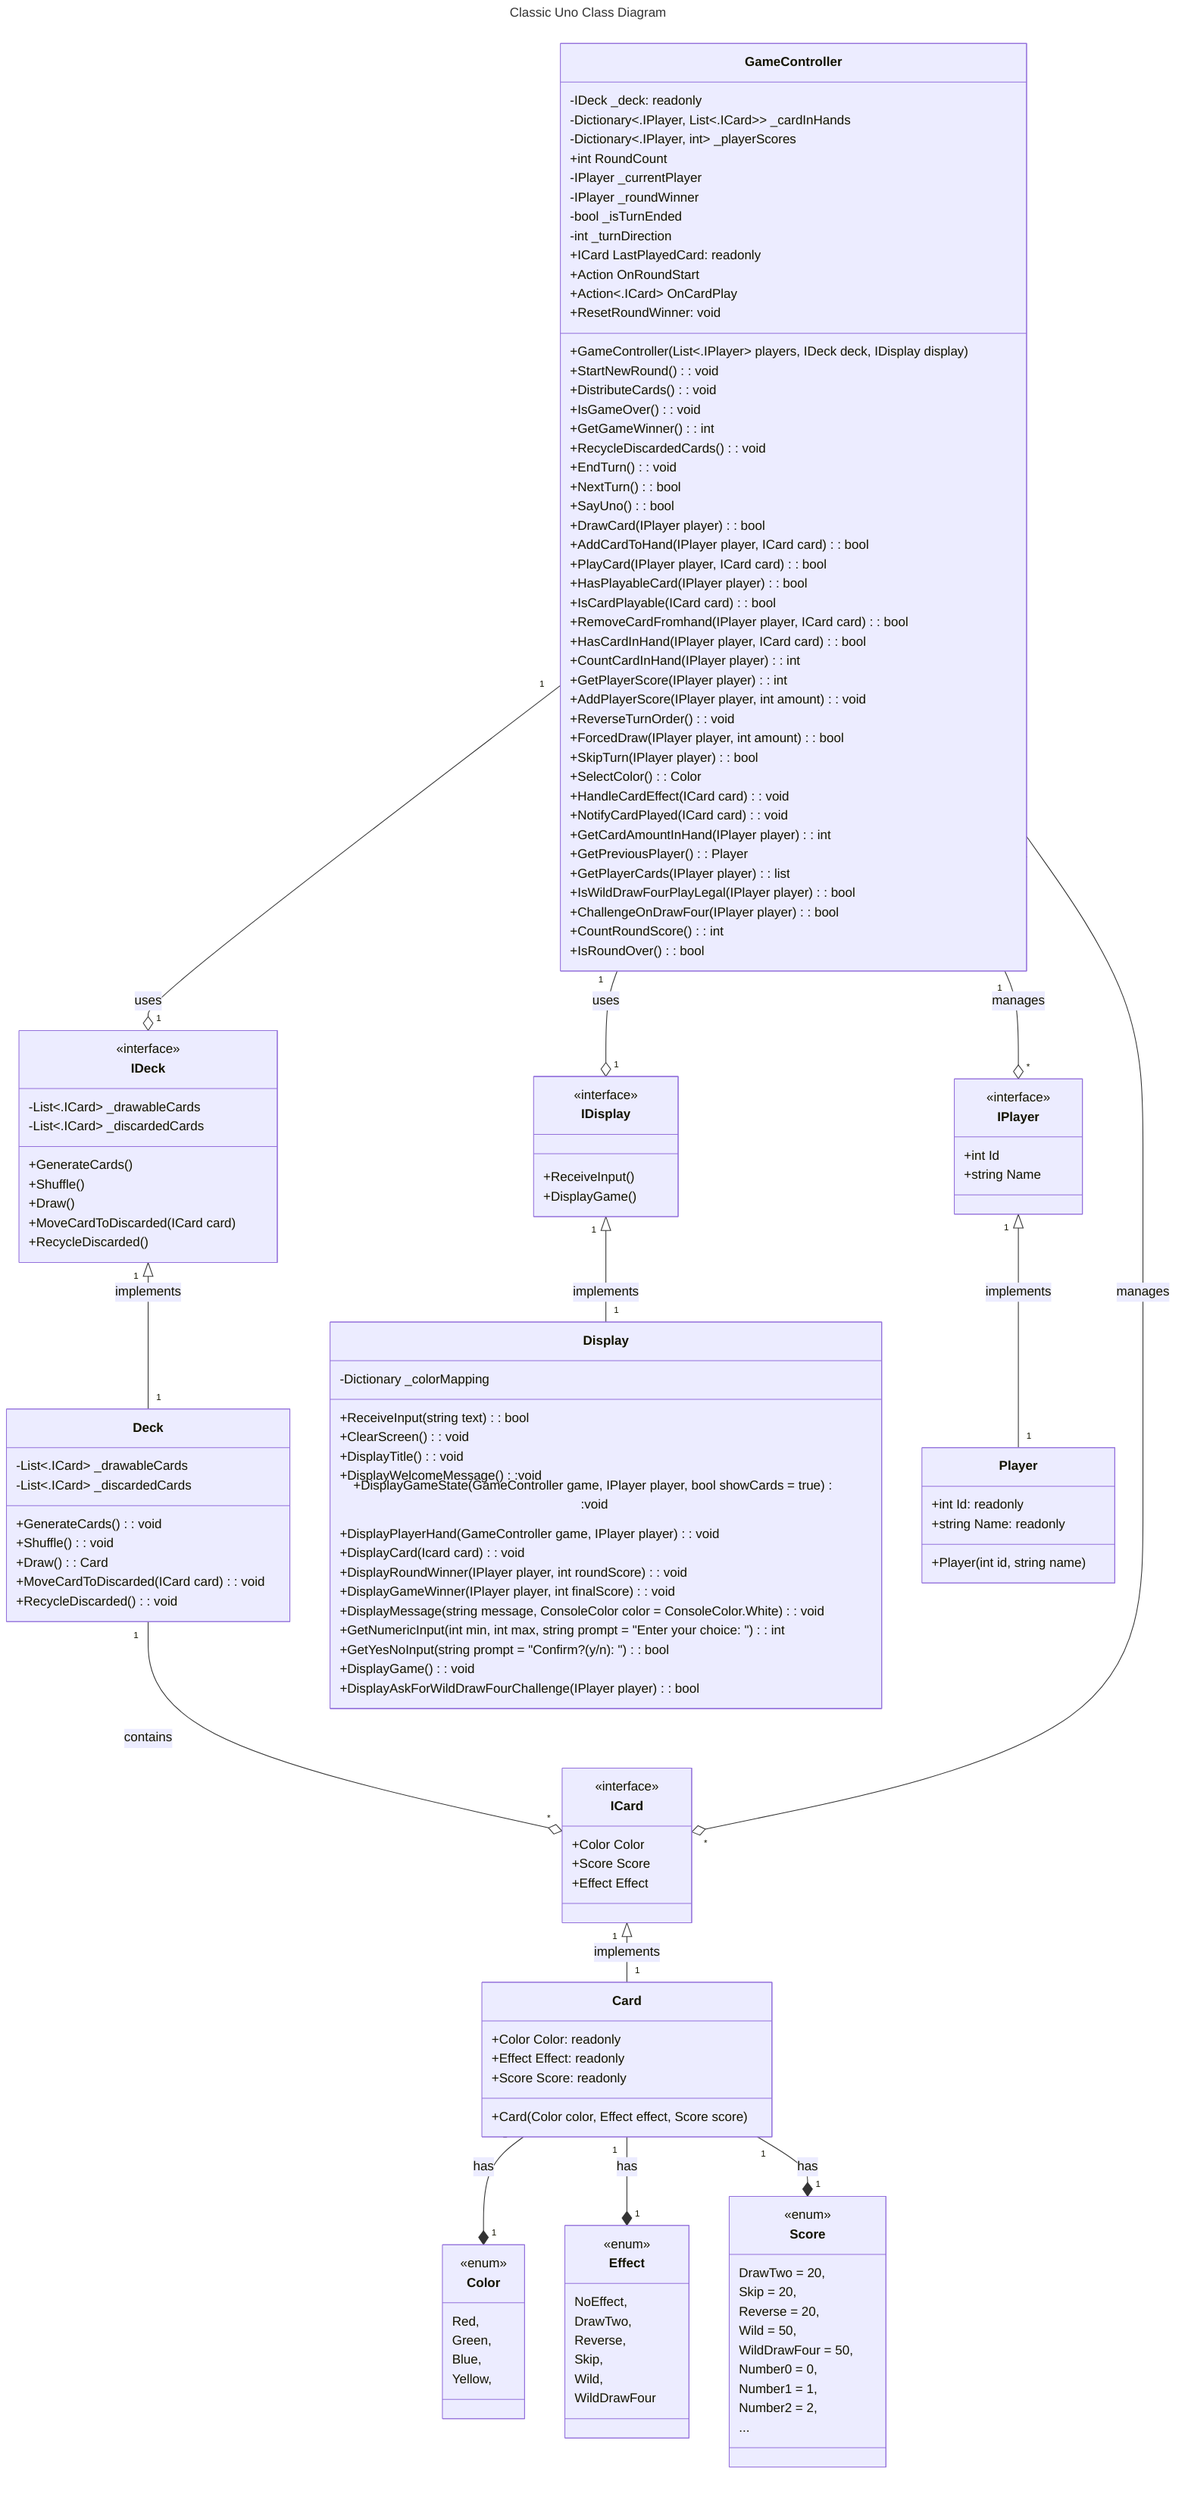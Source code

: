 ---
title: Classic Uno Class Diagram
---
classDiagram
    class ICard {
        <<interface>> 
        +Color Color
        +Score Score
        +Effect Effect
    }

    class IDeck {
        <<interface>>
        -List<.ICard> _drawableCards
        -List<.ICard> _discardedCards
        +GenerateCards()
        +Shuffle()
        +Draw()
        +MoveCardToDiscarded(ICard card)
        +RecycleDiscarded()
    }

    class IDisplay {
        <<interface>>
        +ReceiveInput()
        +DisplayGame()
    }

    class IPlayer {
        <<interface>> 
        +int Id
        +string Name
    }

    class Deck {
        -List<.ICard> _drawableCards
        -List<.ICard> _discardedCards
        +GenerateCards(): void
        +Shuffle(): void
        +Draw(): Card
        +MoveCardToDiscarded(ICard card): void
        +RecycleDiscarded(): void
    }

    class GameController {
        -IDeck _deck: readonly
        -Dictionary<.IPlayer, List<.ICard>> _cardInHands
        -Dictionary<.IPlayer, int> _playerScores
	    +int RoundCount
	    -IPlayer _currentPlayer
        -IPlayer _roundWinner
	    -bool _isTurnEnded
	    -int _turnDirection
	    +ICard LastPlayedCard: readonly
	    +Action OnRoundStart
	    +Action<.ICard> OnCardPlay

	    +GameController(List<.IPlayer> players, IDeck deck, IDisplay display)
        +StartNewRound(): void
        +DistributeCards(): void
        +IsGameOver(): void
        +GetGameWinner(): int
        +RecycleDiscardedCards(): void
        +EndTurn(): void
        +NextTurn(): bool
        +SayUno(): bool
        +DrawCard(IPlayer player): bool
        +AddCardToHand(IPlayer player, ICard card): bool
        +PlayCard(IPlayer player, ICard card): bool
        +HasPlayableCard(IPlayer player): bool
        +IsCardPlayable(ICard card): bool       
        +RemoveCardFromhand(IPlayer player, ICard card): bool
        +HasCardInHand(IPlayer player, ICard card): bool
        +CountCardInHand(IPlayer player): int
        +GetPlayerScore(IPlayer player): int
        +AddPlayerScore(IPlayer player, int amount): void
	    +ReverseTurnOrder(): void
        +ForcedDraw(IPlayer player, int amount): bool
	    +SkipTurn(IPlayer player): bool
	    +SelectColor(): Color
        +HandleCardEffect(ICard card): void
        +NotifyCardPlayed(ICard card): void
	    +GetCardAmountInHand(IPlayer player): int
        +GetPreviousPlayer(): Player
        +GetPlayerCards(IPlayer player): list
        +IsWildDrawFourPlayLegal(IPlayer player): bool
	    +ChallengeOnDrawFour(IPlayer player): bool
	    +CountRoundScore(): int
        +IsRoundOver(): bool
        +ResetRoundWinner: void
    }

    class Card {
	    +Color Color: readonly
        +Effect Effect: readonly
        +Score Score: readonly
        +Card(Color color, Effect effect, Score score)
    }

    class Display {
        -Dictionary<Color, ConsoleColor> _colorMapping
        +ReceiveInput(string text): bool
        +ClearScreen(): void
        +DisplayTitle(): void
        +DisplayWelcomeMessage():void
        +DisplayGameState(GameController game, IPlayer player, bool showCards = true):void
        +DisplayPlayerHand(GameController game, IPlayer player): void
        +DisplayCard(Icard card): void
        +DisplayRoundWinner(IPlayer player, int roundScore): void
        +DisplayGameWinner(IPlayer player, int finalScore): void
        +DisplayMessage(string message, ConsoleColor color = ConsoleColor.White): void
        +GetNumericInput(int min, int max, string prompt = "Enter your choice: "): int
        +GetYesNoInput(string prompt = "Confirm? (y/n): "): bool
        +DisplayGame(): void
        +DisplayAskForWildDrawFourChallenge(IPlayer player): bool
    }

    class Player {
	    +int Id: readonly
	    +string Name: readonly

	    +Player(int id, string name)
    }

    class Color {
        <<enum>>
        Red,
        Green,
        Blue,
        Yellow,
    }

    class Effect {
        <<enum>>
        NoEffect,
        DrawTwo,
        Reverse,
        Skip,
        Wild,
        WildDrawFour
    }

    class Score {
        <<enum>>
	    DrawTwo = 20,
	    Skip = 20,
	    Reverse = 20,
	    Wild = 50,
	    WildDrawFour = 50,
	    Number0 = 0,
	    Number1 = 1,
	    Number2 = 2,
	    ...
    }

    ICard "1" <|-- "1" Card : implements
    IDeck "1" <|-- "1" Deck : implements
    IDisplay "1" <|-- "1" Display : implements
    IPlayer "1" <|-- "1" Player : implements

    Deck "1" --o "*" ICard : contains

    GameController "1" --o "1" IDeck : uses
    GameController "1" --o "*" ICard : manages
    GameController "1" --o "1" IDisplay : uses
    GameController "1" --o "*" IPlayer : manages

    Card "1" --* "1" Color : has
    Card "1" --* "1" Effect : has
    Card "1" --* "1" Score : has
